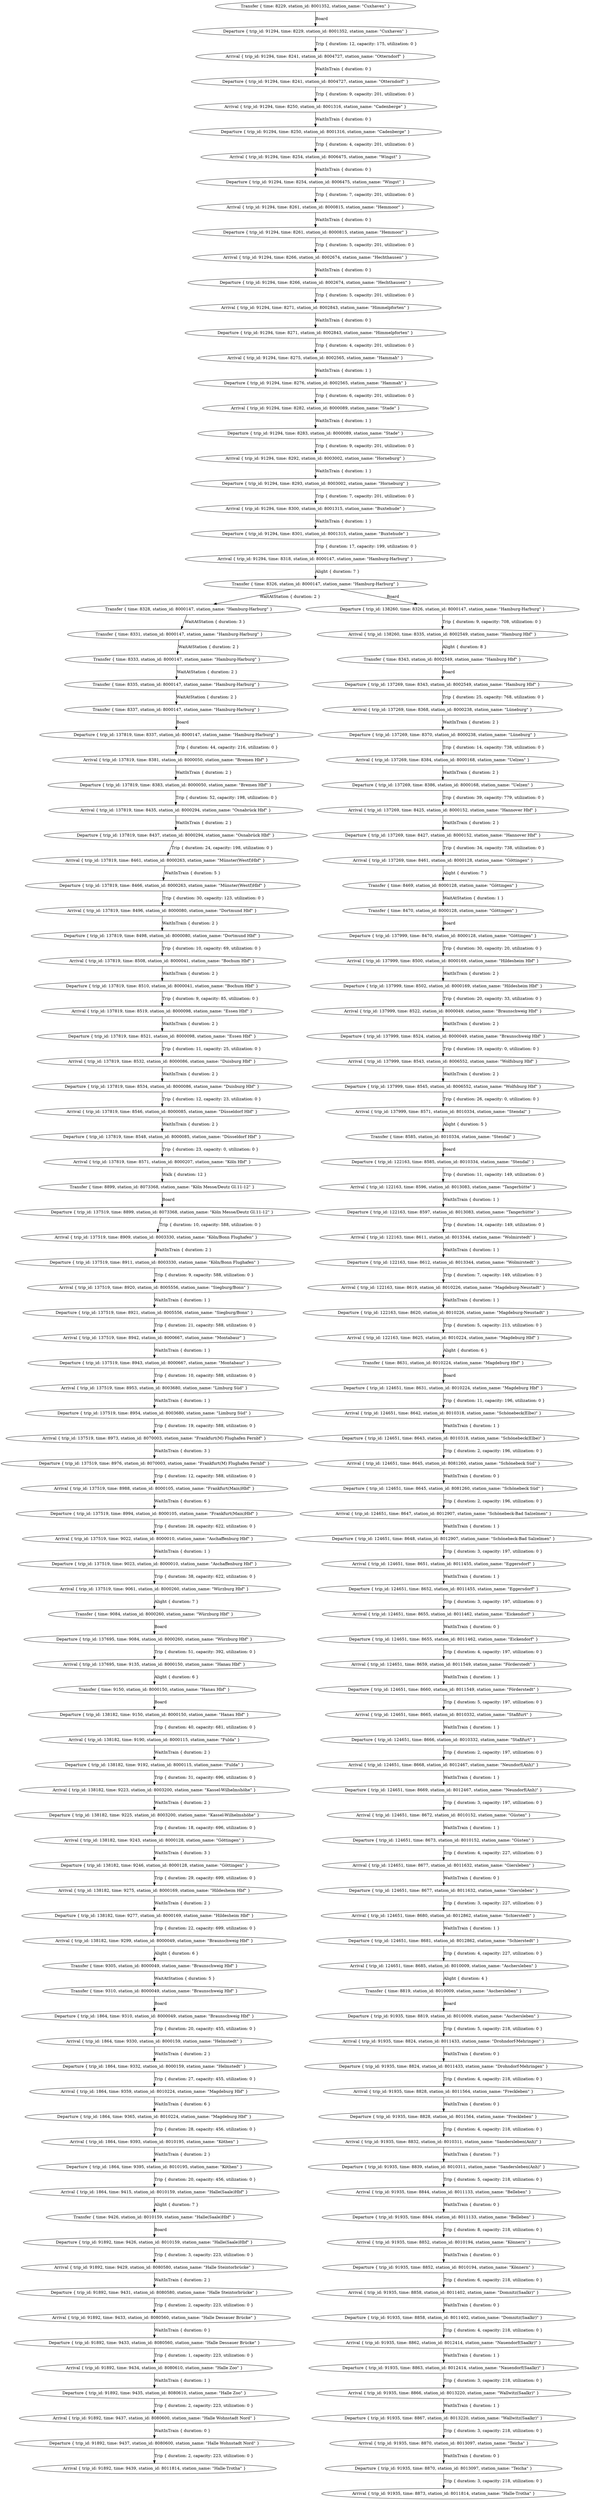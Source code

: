 digraph {
    0 [ label = "Departure { trip_id: 1864, time: 9310, station_id: 8000049, station_name: \"Braunschweig Hbf\" }" ]
    1 [ label = "Transfer { time: 9310, station_id: 8000049, station_name: \"Braunschweig Hbf\" }" ]
    2 [ label = "Arrival { trip_id: 1864, time: 9330, station_id: 8000159, station_name: \"Helmstedt\" }" ]
    3 [ label = "Departure { trip_id: 1864, time: 9332, station_id: 8000159, station_name: \"Helmstedt\" }" ]
    4 [ label = "Arrival { trip_id: 1864, time: 9359, station_id: 8010224, station_name: \"Magdeburg Hbf\" }" ]
    5 [ label = "Departure { trip_id: 1864, time: 9365, station_id: 8010224, station_name: \"Magdeburg Hbf\" }" ]
    6 [ label = "Arrival { trip_id: 1864, time: 9393, station_id: 8010195, station_name: \"Köthen\" }" ]
    7 [ label = "Departure { trip_id: 1864, time: 9395, station_id: 8010195, station_name: \"Köthen\" }" ]
    8 [ label = "Arrival { trip_id: 1864, time: 9415, station_id: 8010159, station_name: \"Halle(Saale)Hbf\" }" ]
    9 [ label = "Transfer { time: 8469, station_id: 8000128, station_name: \"Göttingen\" }" ]
    10 [ label = "Transfer { time: 8331, station_id: 8000147, station_name: \"Hamburg-Harburg\" }" ]
    11 [ label = "Transfer { time: 8333, station_id: 8000147, station_name: \"Hamburg-Harburg\" }" ]
    12 [ label = "Transfer { time: 8328, station_id: 8000147, station_name: \"Hamburg-Harburg\" }" ]
    13 [ label = "Departure { trip_id: 91294, time: 8229, station_id: 8001352, station_name: \"Cuxhaven\" }" ]
    14 [ label = "Transfer { time: 8229, station_id: 8001352, station_name: \"Cuxhaven\" }" ]
    15 [ label = "Arrival { trip_id: 91294, time: 8241, station_id: 8004727, station_name: \"Otterndorf\" }" ]
    16 [ label = "Departure { trip_id: 91294, time: 8241, station_id: 8004727, station_name: \"Otterndorf\" }" ]
    17 [ label = "Arrival { trip_id: 91294, time: 8250, station_id: 8001316, station_name: \"Cadenberge\" }" ]
    18 [ label = "Departure { trip_id: 91294, time: 8250, station_id: 8001316, station_name: \"Cadenberge\" }" ]
    19 [ label = "Arrival { trip_id: 91294, time: 8254, station_id: 8006475, station_name: \"Wingst\" }" ]
    20 [ label = "Departure { trip_id: 91294, time: 8254, station_id: 8006475, station_name: \"Wingst\" }" ]
    21 [ label = "Arrival { trip_id: 91294, time: 8261, station_id: 8000815, station_name: \"Hemmoor\" }" ]
    22 [ label = "Departure { trip_id: 91294, time: 8261, station_id: 8000815, station_name: \"Hemmoor\" }" ]
    23 [ label = "Arrival { trip_id: 91294, time: 8266, station_id: 8002674, station_name: \"Hechthausen\" }" ]
    24 [ label = "Departure { trip_id: 91294, time: 8266, station_id: 8002674, station_name: \"Hechthausen\" }" ]
    25 [ label = "Arrival { trip_id: 91294, time: 8271, station_id: 8002843, station_name: \"Himmelpforten\" }" ]
    26 [ label = "Departure { trip_id: 91294, time: 8271, station_id: 8002843, station_name: \"Himmelpforten\" }" ]
    27 [ label = "Arrival { trip_id: 91294, time: 8275, station_id: 8002565, station_name: \"Hammah\" }" ]
    28 [ label = "Departure { trip_id: 91294, time: 8276, station_id: 8002565, station_name: \"Hammah\" }" ]
    29 [ label = "Arrival { trip_id: 91294, time: 8282, station_id: 8000089, station_name: \"Stade\" }" ]
    30 [ label = "Departure { trip_id: 91294, time: 8283, station_id: 8000089, station_name: \"Stade\" }" ]
    31 [ label = "Arrival { trip_id: 91294, time: 8292, station_id: 8003002, station_name: \"Horneburg\" }" ]
    32 [ label = "Departure { trip_id: 91294, time: 8293, station_id: 8003002, station_name: \"Horneburg\" }" ]
    33 [ label = "Arrival { trip_id: 91294, time: 8300, station_id: 8001315, station_name: \"Buxtehude\" }" ]
    34 [ label = "Departure { trip_id: 91294, time: 8301, station_id: 8001315, station_name: \"Buxtehude\" }" ]
    35 [ label = "Arrival { trip_id: 91294, time: 8318, station_id: 8000147, station_name: \"Hamburg-Harburg\" }" ]
    36 [ label = "Departure { trip_id: 91892, time: 9426, station_id: 8010159, station_name: \"Halle(Saale)Hbf\" }" ]
    37 [ label = "Transfer { time: 9426, station_id: 8010159, station_name: \"Halle(Saale)Hbf\" }" ]
    38 [ label = "Arrival { trip_id: 91892, time: 9429, station_id: 8080580, station_name: \"Halle Steintorbrücke\" }" ]
    39 [ label = "Departure { trip_id: 91892, time: 9431, station_id: 8080580, station_name: \"Halle Steintorbrücke\" }" ]
    40 [ label = "Arrival { trip_id: 91892, time: 9433, station_id: 8080560, station_name: \"Halle Dessauer Brücke\" }" ]
    41 [ label = "Departure { trip_id: 91892, time: 9433, station_id: 8080560, station_name: \"Halle Dessauer Brücke\" }" ]
    42 [ label = "Arrival { trip_id: 91892, time: 9434, station_id: 8080610, station_name: \"Halle Zoo\" }" ]
    43 [ label = "Departure { trip_id: 91892, time: 9435, station_id: 8080610, station_name: \"Halle Zoo\" }" ]
    44 [ label = "Arrival { trip_id: 91892, time: 9437, station_id: 8080600, station_name: \"Halle Wohnstadt Nord\" }" ]
    45 [ label = "Departure { trip_id: 91892, time: 9437, station_id: 8080600, station_name: \"Halle Wohnstadt Nord\" }" ]
    46 [ label = "Arrival { trip_id: 91892, time: 9439, station_id: 8011814, station_name: \"Halle-Trotha\" }" ]
    47 [ label = "Departure { trip_id: 91935, time: 8819, station_id: 8010009, station_name: \"Aschersleben\" }" ]
    48 [ label = "Transfer { time: 8819, station_id: 8010009, station_name: \"Aschersleben\" }" ]
    49 [ label = "Arrival { trip_id: 91935, time: 8824, station_id: 8011433, station_name: \"Drohndorf-Mehringen\" }" ]
    50 [ label = "Departure { trip_id: 91935, time: 8824, station_id: 8011433, station_name: \"Drohndorf-Mehringen\" }" ]
    51 [ label = "Arrival { trip_id: 91935, time: 8828, station_id: 8011564, station_name: \"Freckleben\" }" ]
    52 [ label = "Departure { trip_id: 91935, time: 8828, station_id: 8011564, station_name: \"Freckleben\" }" ]
    53 [ label = "Arrival { trip_id: 91935, time: 8832, station_id: 8010311, station_name: \"Sandersleben(Anh)\" }" ]
    54 [ label = "Departure { trip_id: 91935, time: 8839, station_id: 8010311, station_name: \"Sandersleben(Anh)\" }" ]
    55 [ label = "Arrival { trip_id: 91935, time: 8844, station_id: 8011133, station_name: \"Belleben\" }" ]
    56 [ label = "Departure { trip_id: 91935, time: 8844, station_id: 8011133, station_name: \"Belleben\" }" ]
    57 [ label = "Arrival { trip_id: 91935, time: 8852, station_id: 8010194, station_name: \"Könnern\" }" ]
    58 [ label = "Departure { trip_id: 91935, time: 8852, station_id: 8010194, station_name: \"Könnern\" }" ]
    59 [ label = "Arrival { trip_id: 91935, time: 8858, station_id: 8011402, station_name: \"Domnitz(Saalkr)\" }" ]
    60 [ label = "Departure { trip_id: 91935, time: 8858, station_id: 8011402, station_name: \"Domnitz(Saalkr)\" }" ]
    61 [ label = "Arrival { trip_id: 91935, time: 8862, station_id: 8012414, station_name: \"Nauendorf(Saalkr)\" }" ]
    62 [ label = "Departure { trip_id: 91935, time: 8863, station_id: 8012414, station_name: \"Nauendorf(Saalkr)\" }" ]
    63 [ label = "Arrival { trip_id: 91935, time: 8866, station_id: 8013220, station_name: \"Wallwitz(Saalkr)\" }" ]
    64 [ label = "Departure { trip_id: 91935, time: 8867, station_id: 8013220, station_name: \"Wallwitz(Saalkr)\" }" ]
    65 [ label = "Arrival { trip_id: 91935, time: 8870, station_id: 8013097, station_name: \"Teicha\" }" ]
    66 [ label = "Departure { trip_id: 91935, time: 8870, station_id: 8013097, station_name: \"Teicha\" }" ]
    67 [ label = "Arrival { trip_id: 91935, time: 8873, station_id: 8011814, station_name: \"Halle-Trotha\" }" ]
    68 [ label = "Departure { trip_id: 122163, time: 8585, station_id: 8010334, station_name: \"Stendal\" }" ]
    69 [ label = "Transfer { time: 8585, station_id: 8010334, station_name: \"Stendal\" }" ]
    70 [ label = "Arrival { trip_id: 122163, time: 8596, station_id: 8013083, station_name: \"Tangerhütte\" }" ]
    71 [ label = "Departure { trip_id: 122163, time: 8597, station_id: 8013083, station_name: \"Tangerhütte\" }" ]
    72 [ label = "Arrival { trip_id: 122163, time: 8611, station_id: 8013344, station_name: \"Wolmirstedt\" }" ]
    73 [ label = "Departure { trip_id: 122163, time: 8612, station_id: 8013344, station_name: \"Wolmirstedt\" }" ]
    74 [ label = "Arrival { trip_id: 122163, time: 8619, station_id: 8010226, station_name: \"Magdeburg-Neustadt\" }" ]
    75 [ label = "Departure { trip_id: 122163, time: 8620, station_id: 8010226, station_name: \"Magdeburg-Neustadt\" }" ]
    76 [ label = "Arrival { trip_id: 122163, time: 8625, station_id: 8010224, station_name: \"Magdeburg Hbf\" }" ]
    77 [ label = "Departure { trip_id: 124651, time: 8631, station_id: 8010224, station_name: \"Magdeburg Hbf\" }" ]
    78 [ label = "Transfer { time: 8631, station_id: 8010224, station_name: \"Magdeburg Hbf\" }" ]
    79 [ label = "Arrival { trip_id: 124651, time: 8642, station_id: 8010318, station_name: \"Schönebeck(Elbe)\" }" ]
    80 [ label = "Departure { trip_id: 124651, time: 8643, station_id: 8010318, station_name: \"Schönebeck(Elbe)\" }" ]
    81 [ label = "Arrival { trip_id: 124651, time: 8645, station_id: 8081260, station_name: \"Schönebeck Süd\" }" ]
    82 [ label = "Departure { trip_id: 124651, time: 8645, station_id: 8081260, station_name: \"Schönebeck Süd\" }" ]
    83 [ label = "Arrival { trip_id: 124651, time: 8647, station_id: 8012907, station_name: \"Schönebeck-Bad Salzelmen\" }" ]
    84 [ label = "Departure { trip_id: 124651, time: 8648, station_id: 8012907, station_name: \"Schönebeck-Bad Salzelmen\" }" ]
    85 [ label = "Arrival { trip_id: 124651, time: 8651, station_id: 8011455, station_name: \"Eggersdorf\" }" ]
    86 [ label = "Departure { trip_id: 124651, time: 8652, station_id: 8011455, station_name: \"Eggersdorf\" }" ]
    87 [ label = "Arrival { trip_id: 124651, time: 8655, station_id: 8011462, station_name: \"Eickendorf\" }" ]
    88 [ label = "Departure { trip_id: 124651, time: 8655, station_id: 8011462, station_name: \"Eickendorf\" }" ]
    89 [ label = "Arrival { trip_id: 124651, time: 8659, station_id: 8011549, station_name: \"Förderstedt\" }" ]
    90 [ label = "Departure { trip_id: 124651, time: 8660, station_id: 8011549, station_name: \"Förderstedt\" }" ]
    91 [ label = "Arrival { trip_id: 124651, time: 8665, station_id: 8010332, station_name: \"Staßfurt\" }" ]
    92 [ label = "Departure { trip_id: 124651, time: 8666, station_id: 8010332, station_name: \"Staßfurt\" }" ]
    93 [ label = "Arrival { trip_id: 124651, time: 8668, station_id: 8012467, station_name: \"Neundorf(Anh)\" }" ]
    94 [ label = "Departure { trip_id: 124651, time: 8669, station_id: 8012467, station_name: \"Neundorf(Anh)\" }" ]
    95 [ label = "Arrival { trip_id: 124651, time: 8672, station_id: 8010152, station_name: \"Güsten\" }" ]
    96 [ label = "Departure { trip_id: 124651, time: 8673, station_id: 8010152, station_name: \"Güsten\" }" ]
    97 [ label = "Arrival { trip_id: 124651, time: 8677, station_id: 8011632, station_name: \"Giersleben\" }" ]
    98 [ label = "Departure { trip_id: 124651, time: 8677, station_id: 8011632, station_name: \"Giersleben\" }" ]
    99 [ label = "Arrival { trip_id: 124651, time: 8680, station_id: 8012862, station_name: \"Schierstedt\" }" ]
    100 [ label = "Departure { trip_id: 124651, time: 8681, station_id: 8012862, station_name: \"Schierstedt\" }" ]
    101 [ label = "Arrival { trip_id: 124651, time: 8685, station_id: 8010009, station_name: \"Aschersleben\" }" ]
    102 [ label = "Transfer { time: 9305, station_id: 8000049, station_name: \"Braunschweig Hbf\" }" ]
    103 [ label = "Transfer { time: 8335, station_id: 8000147, station_name: \"Hamburg-Harburg\" }" ]
    104 [ label = "Departure { trip_id: 137269, time: 8343, station_id: 8002549, station_name: \"Hamburg Hbf\" }" ]
    105 [ label = "Transfer { time: 8343, station_id: 8002549, station_name: \"Hamburg Hbf\" }" ]
    106 [ label = "Arrival { trip_id: 137269, time: 8368, station_id: 8000238, station_name: \"Lüneburg\" }" ]
    107 [ label = "Departure { trip_id: 137269, time: 8370, station_id: 8000238, station_name: \"Lüneburg\" }" ]
    108 [ label = "Arrival { trip_id: 137269, time: 8384, station_id: 8000168, station_name: \"Uelzen\" }" ]
    109 [ label = "Departure { trip_id: 137269, time: 8386, station_id: 8000168, station_name: \"Uelzen\" }" ]
    110 [ label = "Arrival { trip_id: 137269, time: 8425, station_id: 8000152, station_name: \"Hannover Hbf\" }" ]
    111 [ label = "Departure { trip_id: 137269, time: 8427, station_id: 8000152, station_name: \"Hannover Hbf\" }" ]
    112 [ label = "Arrival { trip_id: 137269, time: 8461, station_id: 8000128, station_name: \"Göttingen\" }" ]
    113 [ label = "Departure { trip_id: 137519, time: 8899, station_id: 8073368, station_name: \"Köln Messe/Deutz Gl.11-12\" }" ]
    114 [ label = "Transfer { time: 8899, station_id: 8073368, station_name: \"Köln Messe/Deutz Gl.11-12\" }" ]
    115 [ label = "Arrival { trip_id: 137519, time: 8909, station_id: 8003330, station_name: \"Köln/Bonn Flughafen\" }" ]
    116 [ label = "Departure { trip_id: 137519, time: 8911, station_id: 8003330, station_name: \"Köln/Bonn Flughafen\" }" ]
    117 [ label = "Arrival { trip_id: 137519, time: 8920, station_id: 8005556, station_name: \"Siegburg/Bonn\" }" ]
    118 [ label = "Departure { trip_id: 137519, time: 8921, station_id: 8005556, station_name: \"Siegburg/Bonn\" }" ]
    119 [ label = "Arrival { trip_id: 137519, time: 8942, station_id: 8000667, station_name: \"Montabaur\" }" ]
    120 [ label = "Departure { trip_id: 137519, time: 8943, station_id: 8000667, station_name: \"Montabaur\" }" ]
    121 [ label = "Arrival { trip_id: 137519, time: 8953, station_id: 8003680, station_name: \"Limburg Süd\" }" ]
    122 [ label = "Departure { trip_id: 137519, time: 8954, station_id: 8003680, station_name: \"Limburg Süd\" }" ]
    123 [ label = "Arrival { trip_id: 137519, time: 8973, station_id: 8070003, station_name: \"Frankfurt(M) Flughafen Fernbf\" }" ]
    124 [ label = "Departure { trip_id: 137519, time: 8976, station_id: 8070003, station_name: \"Frankfurt(M) Flughafen Fernbf\" }" ]
    125 [ label = "Arrival { trip_id: 137519, time: 8988, station_id: 8000105, station_name: \"Frankfurt(Main)Hbf\" }" ]
    126 [ label = "Departure { trip_id: 137519, time: 8994, station_id: 8000105, station_name: \"Frankfurt(Main)Hbf\" }" ]
    127 [ label = "Arrival { trip_id: 137519, time: 9022, station_id: 8000010, station_name: \"Aschaffenburg Hbf\" }" ]
    128 [ label = "Departure { trip_id: 137519, time: 9023, station_id: 8000010, station_name: \"Aschaffenburg Hbf\" }" ]
    129 [ label = "Arrival { trip_id: 137519, time: 9061, station_id: 8000260, station_name: \"Würzburg Hbf\" }" ]
    130 [ label = "Departure { trip_id: 137695, time: 9084, station_id: 8000260, station_name: \"Würzburg Hbf\" }" ]
    131 [ label = "Transfer { time: 9084, station_id: 8000260, station_name: \"Würzburg Hbf\" }" ]
    132 [ label = "Arrival { trip_id: 137695, time: 9135, station_id: 8000150, station_name: \"Hanau Hbf\" }" ]
    133 [ label = "Departure { trip_id: 137819, time: 8337, station_id: 8000147, station_name: \"Hamburg-Harburg\" }" ]
    134 [ label = "Transfer { time: 8337, station_id: 8000147, station_name: \"Hamburg-Harburg\" }" ]
    135 [ label = "Arrival { trip_id: 137819, time: 8381, station_id: 8000050, station_name: \"Bremen Hbf\" }" ]
    136 [ label = "Departure { trip_id: 137819, time: 8383, station_id: 8000050, station_name: \"Bremen Hbf\" }" ]
    137 [ label = "Arrival { trip_id: 137819, time: 8435, station_id: 8000294, station_name: \"Osnabrück Hbf\" }" ]
    138 [ label = "Departure { trip_id: 137819, time: 8437, station_id: 8000294, station_name: \"Osnabrück Hbf\" }" ]
    139 [ label = "Arrival { trip_id: 137819, time: 8461, station_id: 8000263, station_name: \"Münster(Westf)Hbf\" }" ]
    140 [ label = "Departure { trip_id: 137819, time: 8466, station_id: 8000263, station_name: \"Münster(Westf)Hbf\" }" ]
    141 [ label = "Arrival { trip_id: 137819, time: 8496, station_id: 8000080, station_name: \"Dortmund Hbf\" }" ]
    142 [ label = "Departure { trip_id: 137819, time: 8498, station_id: 8000080, station_name: \"Dortmund Hbf\" }" ]
    143 [ label = "Arrival { trip_id: 137819, time: 8508, station_id: 8000041, station_name: \"Bochum Hbf\" }" ]
    144 [ label = "Departure { trip_id: 137819, time: 8510, station_id: 8000041, station_name: \"Bochum Hbf\" }" ]
    145 [ label = "Arrival { trip_id: 137819, time: 8519, station_id: 8000098, station_name: \"Essen Hbf\" }" ]
    146 [ label = "Departure { trip_id: 137819, time: 8521, station_id: 8000098, station_name: \"Essen Hbf\" }" ]
    147 [ label = "Arrival { trip_id: 137819, time: 8532, station_id: 8000086, station_name: \"Duisburg Hbf\" }" ]
    148 [ label = "Departure { trip_id: 137819, time: 8534, station_id: 8000086, station_name: \"Duisburg Hbf\" }" ]
    149 [ label = "Arrival { trip_id: 137819, time: 8546, station_id: 8000085, station_name: \"Düsseldorf Hbf\" }" ]
    150 [ label = "Departure { trip_id: 137819, time: 8548, station_id: 8000085, station_name: \"Düsseldorf Hbf\" }" ]
    151 [ label = "Arrival { trip_id: 137819, time: 8571, station_id: 8000207, station_name: \"Köln Hbf\" }" ]
    152 [ label = "Departure { trip_id: 137999, time: 8470, station_id: 8000128, station_name: \"Göttingen\" }" ]
    153 [ label = "Transfer { time: 8470, station_id: 8000128, station_name: \"Göttingen\" }" ]
    154 [ label = "Arrival { trip_id: 137999, time: 8500, station_id: 8000169, station_name: \"Hildesheim Hbf\" }" ]
    155 [ label = "Departure { trip_id: 137999, time: 8502, station_id: 8000169, station_name: \"Hildesheim Hbf\" }" ]
    156 [ label = "Arrival { trip_id: 137999, time: 8522, station_id: 8000049, station_name: \"Braunschweig Hbf\" }" ]
    157 [ label = "Departure { trip_id: 137999, time: 8524, station_id: 8000049, station_name: \"Braunschweig Hbf\" }" ]
    158 [ label = "Arrival { trip_id: 137999, time: 8543, station_id: 8006552, station_name: \"Wolfsburg Hbf\" }" ]
    159 [ label = "Departure { trip_id: 137999, time: 8545, station_id: 8006552, station_name: \"Wolfsburg Hbf\" }" ]
    160 [ label = "Arrival { trip_id: 137999, time: 8571, station_id: 8010334, station_name: \"Stendal\" }" ]
    161 [ label = "Departure { trip_id: 138182, time: 9150, station_id: 8000150, station_name: \"Hanau Hbf\" }" ]
    162 [ label = "Transfer { time: 9150, station_id: 8000150, station_name: \"Hanau Hbf\" }" ]
    163 [ label = "Arrival { trip_id: 138182, time: 9190, station_id: 8000115, station_name: \"Fulda\" }" ]
    164 [ label = "Departure { trip_id: 138182, time: 9192, station_id: 8000115, station_name: \"Fulda\" }" ]
    165 [ label = "Arrival { trip_id: 138182, time: 9223, station_id: 8003200, station_name: \"Kassel-Wilhelmshöhe\" }" ]
    166 [ label = "Departure { trip_id: 138182, time: 9225, station_id: 8003200, station_name: \"Kassel-Wilhelmshöhe\" }" ]
    167 [ label = "Arrival { trip_id: 138182, time: 9243, station_id: 8000128, station_name: \"Göttingen\" }" ]
    168 [ label = "Departure { trip_id: 138182, time: 9246, station_id: 8000128, station_name: \"Göttingen\" }" ]
    169 [ label = "Arrival { trip_id: 138182, time: 9275, station_id: 8000169, station_name: \"Hildesheim Hbf\" }" ]
    170 [ label = "Departure { trip_id: 138182, time: 9277, station_id: 8000169, station_name: \"Hildesheim Hbf\" }" ]
    171 [ label = "Arrival { trip_id: 138182, time: 9299, station_id: 8000049, station_name: \"Braunschweig Hbf\" }" ]
    172 [ label = "Departure { trip_id: 138260, time: 8326, station_id: 8000147, station_name: \"Hamburg-Harburg\" }" ]
    173 [ label = "Transfer { time: 8326, station_id: 8000147, station_name: \"Hamburg-Harburg\" }" ]
    174 [ label = "Arrival { trip_id: 138260, time: 8335, station_id: 8002549, station_name: \"Hamburg Hbf\" }" ]
    1 -> 0 [ label = "Board" ]
    0 -> 2 [ label = "Trip { duration: 20, capacity: 455, utilization: 0 }" ]
    3 -> 4 [ label = "Trip { duration: 27, capacity: 455, utilization: 0 }" ]
    5 -> 6 [ label = "Trip { duration: 28, capacity: 456, utilization: 0 }" ]
    7 -> 8 [ label = "Trip { duration: 20, capacity: 456, utilization: 0 }" ]
    14 -> 13 [ label = "Board" ]
    13 -> 15 [ label = "Trip { duration: 12, capacity: 175, utilization: 0 }" ]
    16 -> 17 [ label = "Trip { duration: 9, capacity: 201, utilization: 0 }" ]
    18 -> 19 [ label = "Trip { duration: 4, capacity: 201, utilization: 0 }" ]
    20 -> 21 [ label = "Trip { duration: 7, capacity: 201, utilization: 0 }" ]
    22 -> 23 [ label = "Trip { duration: 5, capacity: 201, utilization: 0 }" ]
    24 -> 25 [ label = "Trip { duration: 5, capacity: 201, utilization: 0 }" ]
    26 -> 27 [ label = "Trip { duration: 4, capacity: 201, utilization: 0 }" ]
    28 -> 29 [ label = "Trip { duration: 6, capacity: 201, utilization: 0 }" ]
    30 -> 31 [ label = "Trip { duration: 9, capacity: 201, utilization: 0 }" ]
    32 -> 33 [ label = "Trip { duration: 7, capacity: 201, utilization: 0 }" ]
    34 -> 35 [ label = "Trip { duration: 17, capacity: 199, utilization: 0 }" ]
    37 -> 36 [ label = "Board" ]
    36 -> 38 [ label = "Trip { duration: 3, capacity: 223, utilization: 0 }" ]
    39 -> 40 [ label = "Trip { duration: 2, capacity: 223, utilization: 0 }" ]
    41 -> 42 [ label = "Trip { duration: 1, capacity: 223, utilization: 0 }" ]
    43 -> 44 [ label = "Trip { duration: 2, capacity: 223, utilization: 0 }" ]
    45 -> 46 [ label = "Trip { duration: 2, capacity: 223, utilization: 0 }" ]
    48 -> 47 [ label = "Board" ]
    47 -> 49 [ label = "Trip { duration: 5, capacity: 218, utilization: 0 }" ]
    50 -> 51 [ label = "Trip { duration: 4, capacity: 218, utilization: 0 }" ]
    52 -> 53 [ label = "Trip { duration: 4, capacity: 218, utilization: 0 }" ]
    54 -> 55 [ label = "Trip { duration: 5, capacity: 218, utilization: 0 }" ]
    56 -> 57 [ label = "Trip { duration: 8, capacity: 218, utilization: 0 }" ]
    58 -> 59 [ label = "Trip { duration: 6, capacity: 218, utilization: 0 }" ]
    60 -> 61 [ label = "Trip { duration: 4, capacity: 218, utilization: 0 }" ]
    62 -> 63 [ label = "Trip { duration: 3, capacity: 218, utilization: 0 }" ]
    64 -> 65 [ label = "Trip { duration: 3, capacity: 218, utilization: 0 }" ]
    66 -> 67 [ label = "Trip { duration: 3, capacity: 218, utilization: 0 }" ]
    69 -> 68 [ label = "Board" ]
    68 -> 70 [ label = "Trip { duration: 11, capacity: 149, utilization: 0 }" ]
    71 -> 72 [ label = "Trip { duration: 14, capacity: 149, utilization: 0 }" ]
    73 -> 74 [ label = "Trip { duration: 7, capacity: 149, utilization: 0 }" ]
    75 -> 76 [ label = "Trip { duration: 5, capacity: 213, utilization: 0 }" ]
    78 -> 77 [ label = "Board" ]
    77 -> 79 [ label = "Trip { duration: 11, capacity: 196, utilization: 0 }" ]
    80 -> 81 [ label = "Trip { duration: 2, capacity: 196, utilization: 0 }" ]
    82 -> 83 [ label = "Trip { duration: 2, capacity: 196, utilization: 0 }" ]
    84 -> 85 [ label = "Trip { duration: 3, capacity: 197, utilization: 0 }" ]
    86 -> 87 [ label = "Trip { duration: 3, capacity: 197, utilization: 0 }" ]
    88 -> 89 [ label = "Trip { duration: 4, capacity: 197, utilization: 0 }" ]
    90 -> 91 [ label = "Trip { duration: 5, capacity: 197, utilization: 0 }" ]
    92 -> 93 [ label = "Trip { duration: 2, capacity: 197, utilization: 0 }" ]
    94 -> 95 [ label = "Trip { duration: 3, capacity: 197, utilization: 0 }" ]
    96 -> 97 [ label = "Trip { duration: 4, capacity: 227, utilization: 0 }" ]
    98 -> 99 [ label = "Trip { duration: 3, capacity: 227, utilization: 0 }" ]
    100 -> 101 [ label = "Trip { duration: 4, capacity: 227, utilization: 0 }" ]
    105 -> 104 [ label = "Board" ]
    104 -> 106 [ label = "Trip { duration: 25, capacity: 768, utilization: 0 }" ]
    107 -> 108 [ label = "Trip { duration: 14, capacity: 738, utilization: 0 }" ]
    109 -> 110 [ label = "Trip { duration: 39, capacity: 779, utilization: 0 }" ]
    111 -> 112 [ label = "Trip { duration: 34, capacity: 738, utilization: 0 }" ]
    114 -> 113 [ label = "Board" ]
    113 -> 115 [ label = "Trip { duration: 10, capacity: 588, utilization: 0 }" ]
    116 -> 117 [ label = "Trip { duration: 9, capacity: 588, utilization: 0 }" ]
    118 -> 119 [ label = "Trip { duration: 21, capacity: 588, utilization: 0 }" ]
    120 -> 121 [ label = "Trip { duration: 10, capacity: 588, utilization: 0 }" ]
    122 -> 123 [ label = "Trip { duration: 19, capacity: 588, utilization: 0 }" ]
    124 -> 125 [ label = "Trip { duration: 12, capacity: 588, utilization: 0 }" ]
    126 -> 127 [ label = "Trip { duration: 28, capacity: 622, utilization: 0 }" ]
    128 -> 129 [ label = "Trip { duration: 38, capacity: 622, utilization: 0 }" ]
    131 -> 130 [ label = "Board" ]
    130 -> 132 [ label = "Trip { duration: 51, capacity: 392, utilization: 0 }" ]
    134 -> 133 [ label = "Board" ]
    133 -> 135 [ label = "Trip { duration: 44, capacity: 216, utilization: 0 }" ]
    136 -> 137 [ label = "Trip { duration: 52, capacity: 198, utilization: 0 }" ]
    138 -> 139 [ label = "Trip { duration: 24, capacity: 198, utilization: 0 }" ]
    140 -> 141 [ label = "Trip { duration: 30, capacity: 123, utilization: 0 }" ]
    142 -> 143 [ label = "Trip { duration: 10, capacity: 69, utilization: 0 }" ]
    144 -> 145 [ label = "Trip { duration: 9, capacity: 85, utilization: 0 }" ]
    146 -> 147 [ label = "Trip { duration: 11, capacity: 25, utilization: 0 }" ]
    148 -> 149 [ label = "Trip { duration: 12, capacity: 23, utilization: 0 }" ]
    150 -> 151 [ label = "Trip { duration: 23, capacity: 0, utilization: 0 }" ]
    153 -> 152 [ label = "Board" ]
    152 -> 154 [ label = "Trip { duration: 30, capacity: 20, utilization: 0 }" ]
    155 -> 156 [ label = "Trip { duration: 20, capacity: 33, utilization: 0 }" ]
    157 -> 158 [ label = "Trip { duration: 19, capacity: 0, utilization: 0 }" ]
    159 -> 160 [ label = "Trip { duration: 26, capacity: 0, utilization: 0 }" ]
    162 -> 161 [ label = "Board" ]
    161 -> 163 [ label = "Trip { duration: 40, capacity: 681, utilization: 0 }" ]
    164 -> 165 [ label = "Trip { duration: 31, capacity: 696, utilization: 0 }" ]
    166 -> 167 [ label = "Trip { duration: 18, capacity: 696, utilization: 0 }" ]
    168 -> 169 [ label = "Trip { duration: 29, capacity: 699, utilization: 0 }" ]
    170 -> 171 [ label = "Trip { duration: 22, capacity: 699, utilization: 0 }" ]
    173 -> 172 [ label = "Board" ]
    172 -> 174 [ label = "Trip { duration: 9, capacity: 708, utilization: 0 }" ]
    53 -> 54 [ label = "WaitInTrain { duration: 7 }" ]
    49 -> 50 [ label = "WaitInTrain { duration: 0 }" ]
    110 -> 111 [ label = "WaitInTrain { duration: 2 }" ]
    27 -> 28 [ label = "WaitInTrain { duration: 1 }" ]
    139 -> 140 [ label = "WaitInTrain { duration: 5 }" ]
    9 -> 153 [ label = "WaitAtStation { duration: 1 }" ]
    112 -> 9 [ label = "Alight { duration: 7 }" ]
    167 -> 168 [ label = "WaitInTrain { duration: 3 }" ]
    72 -> 73 [ label = "WaitInTrain { duration: 1 }" ]
    57 -> 58 [ label = "WaitInTrain { duration: 0 }" ]
    79 -> 80 [ label = "WaitInTrain { duration: 1 }" ]
    74 -> 75 [ label = "WaitInTrain { duration: 1 }" ]
    121 -> 122 [ label = "WaitInTrain { duration: 1 }" ]
    42 -> 43 [ label = "WaitInTrain { duration: 1 }" ]
    38 -> 39 [ label = "WaitInTrain { duration: 2 }" ]
    63 -> 64 [ label = "WaitInTrain { duration: 1 }" ]
    145 -> 146 [ label = "WaitInTrain { duration: 2 }" ]
    143 -> 144 [ label = "WaitInTrain { duration: 2 }" ]
    29 -> 30 [ label = "WaitInTrain { duration: 1 }" ]
    91 -> 92 [ label = "WaitInTrain { duration: 1 }" ]
    55 -> 56 [ label = "WaitInTrain { duration: 0 }" ]
    83 -> 84 [ label = "WaitInTrain { duration: 1 }" ]
    119 -> 120 [ label = "WaitInTrain { duration: 1 }" ]
    85 -> 86 [ label = "WaitInTrain { duration: 1 }" ]
    117 -> 118 [ label = "WaitInTrain { duration: 1 }" ]
    154 -> 155 [ label = "WaitInTrain { duration: 2 }" ]
    169 -> 170 [ label = "WaitInTrain { duration: 2 }" ]
    95 -> 96 [ label = "WaitInTrain { duration: 1 }" ]
    125 -> 126 [ label = "WaitInTrain { duration: 6 }" ]
    141 -> 142 [ label = "WaitInTrain { duration: 2 }" ]
    147 -> 148 [ label = "WaitInTrain { duration: 2 }" ]
    174 -> 105 [ label = "Alight { duration: 8 }" ]
    44 -> 45 [ label = "WaitInTrain { duration: 0 }" ]
    173 -> 12 [ label = "WaitAtStation { duration: 2 }" ]
    12 -> 10 [ label = "WaitAtStation { duration: 3 }" ]
    10 -> 11 [ label = "WaitAtStation { duration: 2 }" ]
    11 -> 103 [ label = "WaitAtStation { duration: 2 }" ]
    103 -> 134 [ label = "WaitAtStation { duration: 2 }" ]
    35 -> 173 [ label = "Alight { duration: 7 }" ]
    2 -> 3 [ label = "WaitInTrain { duration: 2 }" ]
    106 -> 107 [ label = "WaitInTrain { duration: 2 }" ]
    115 -> 116 [ label = "WaitInTrain { duration: 2 }" ]
    6 -> 7 [ label = "WaitInTrain { duration: 2 }" ]
    23 -> 24 [ label = "WaitInTrain { duration: 0 }" ]
    99 -> 100 [ label = "WaitInTrain { duration: 1 }" ]
    160 -> 69 [ label = "Alight { duration: 5 }" ]
    97 -> 98 [ label = "WaitInTrain { duration: 0 }" ]
    51 -> 52 [ label = "WaitInTrain { duration: 0 }" ]
    108 -> 109 [ label = "WaitInTrain { duration: 2 }" ]
    8 -> 37 [ label = "Alight { duration: 7 }" ]
    31 -> 32 [ label = "WaitInTrain { duration: 1 }" ]
    76 -> 78 [ label = "Alight { duration: 6 }" ]
    4 -> 5 [ label = "WaitInTrain { duration: 6 }" ]
    40 -> 41 [ label = "WaitInTrain { duration: 0 }" ]
    33 -> 34 [ label = "WaitInTrain { duration: 1 }" ]
    61 -> 62 [ label = "WaitInTrain { duration: 1 }" ]
    102 -> 1 [ label = "WaitAtStation { duration: 5 }" ]
    171 -> 102 [ label = "Alight { duration: 6 }" ]
    156 -> 157 [ label = "WaitInTrain { duration: 2 }" ]
    59 -> 60 [ label = "WaitInTrain { duration: 0 }" ]
    158 -> 159 [ label = "WaitInTrain { duration: 2 }" ]
    129 -> 131 [ label = "Alight { duration: 7 }" ]
    89 -> 90 [ label = "WaitInTrain { duration: 1 }" ]
    165 -> 166 [ label = "WaitInTrain { duration: 2 }" ]
    101 -> 48 [ label = "Alight { duration: 4 }" ]
    135 -> 136 [ label = "WaitInTrain { duration: 2 }" ]
    19 -> 20 [ label = "WaitInTrain { duration: 0 }" ]
    87 -> 88 [ label = "WaitInTrain { duration: 0 }" ]
    127 -> 128 [ label = "WaitInTrain { duration: 1 }" ]
    93 -> 94 [ label = "WaitInTrain { duration: 1 }" ]
    15 -> 16 [ label = "WaitInTrain { duration: 0 }" ]
    123 -> 124 [ label = "WaitInTrain { duration: 3 }" ]
    70 -> 71 [ label = "WaitInTrain { duration: 1 }" ]
    163 -> 164 [ label = "WaitInTrain { duration: 2 }" ]
    149 -> 150 [ label = "WaitInTrain { duration: 2 }" ]
    137 -> 138 [ label = "WaitInTrain { duration: 2 }" ]
    65 -> 66 [ label = "WaitInTrain { duration: 0 }" ]
    25 -> 26 [ label = "WaitInTrain { duration: 0 }" ]
    21 -> 22 [ label = "WaitInTrain { duration: 0 }" ]
    17 -> 18 [ label = "WaitInTrain { duration: 0 }" ]
    132 -> 162 [ label = "Alight { duration: 6 }" ]
    81 -> 82 [ label = "WaitInTrain { duration: 0 }" ]
    151 -> 114 [ label = "Walk { duration: 12 }" ]
}
